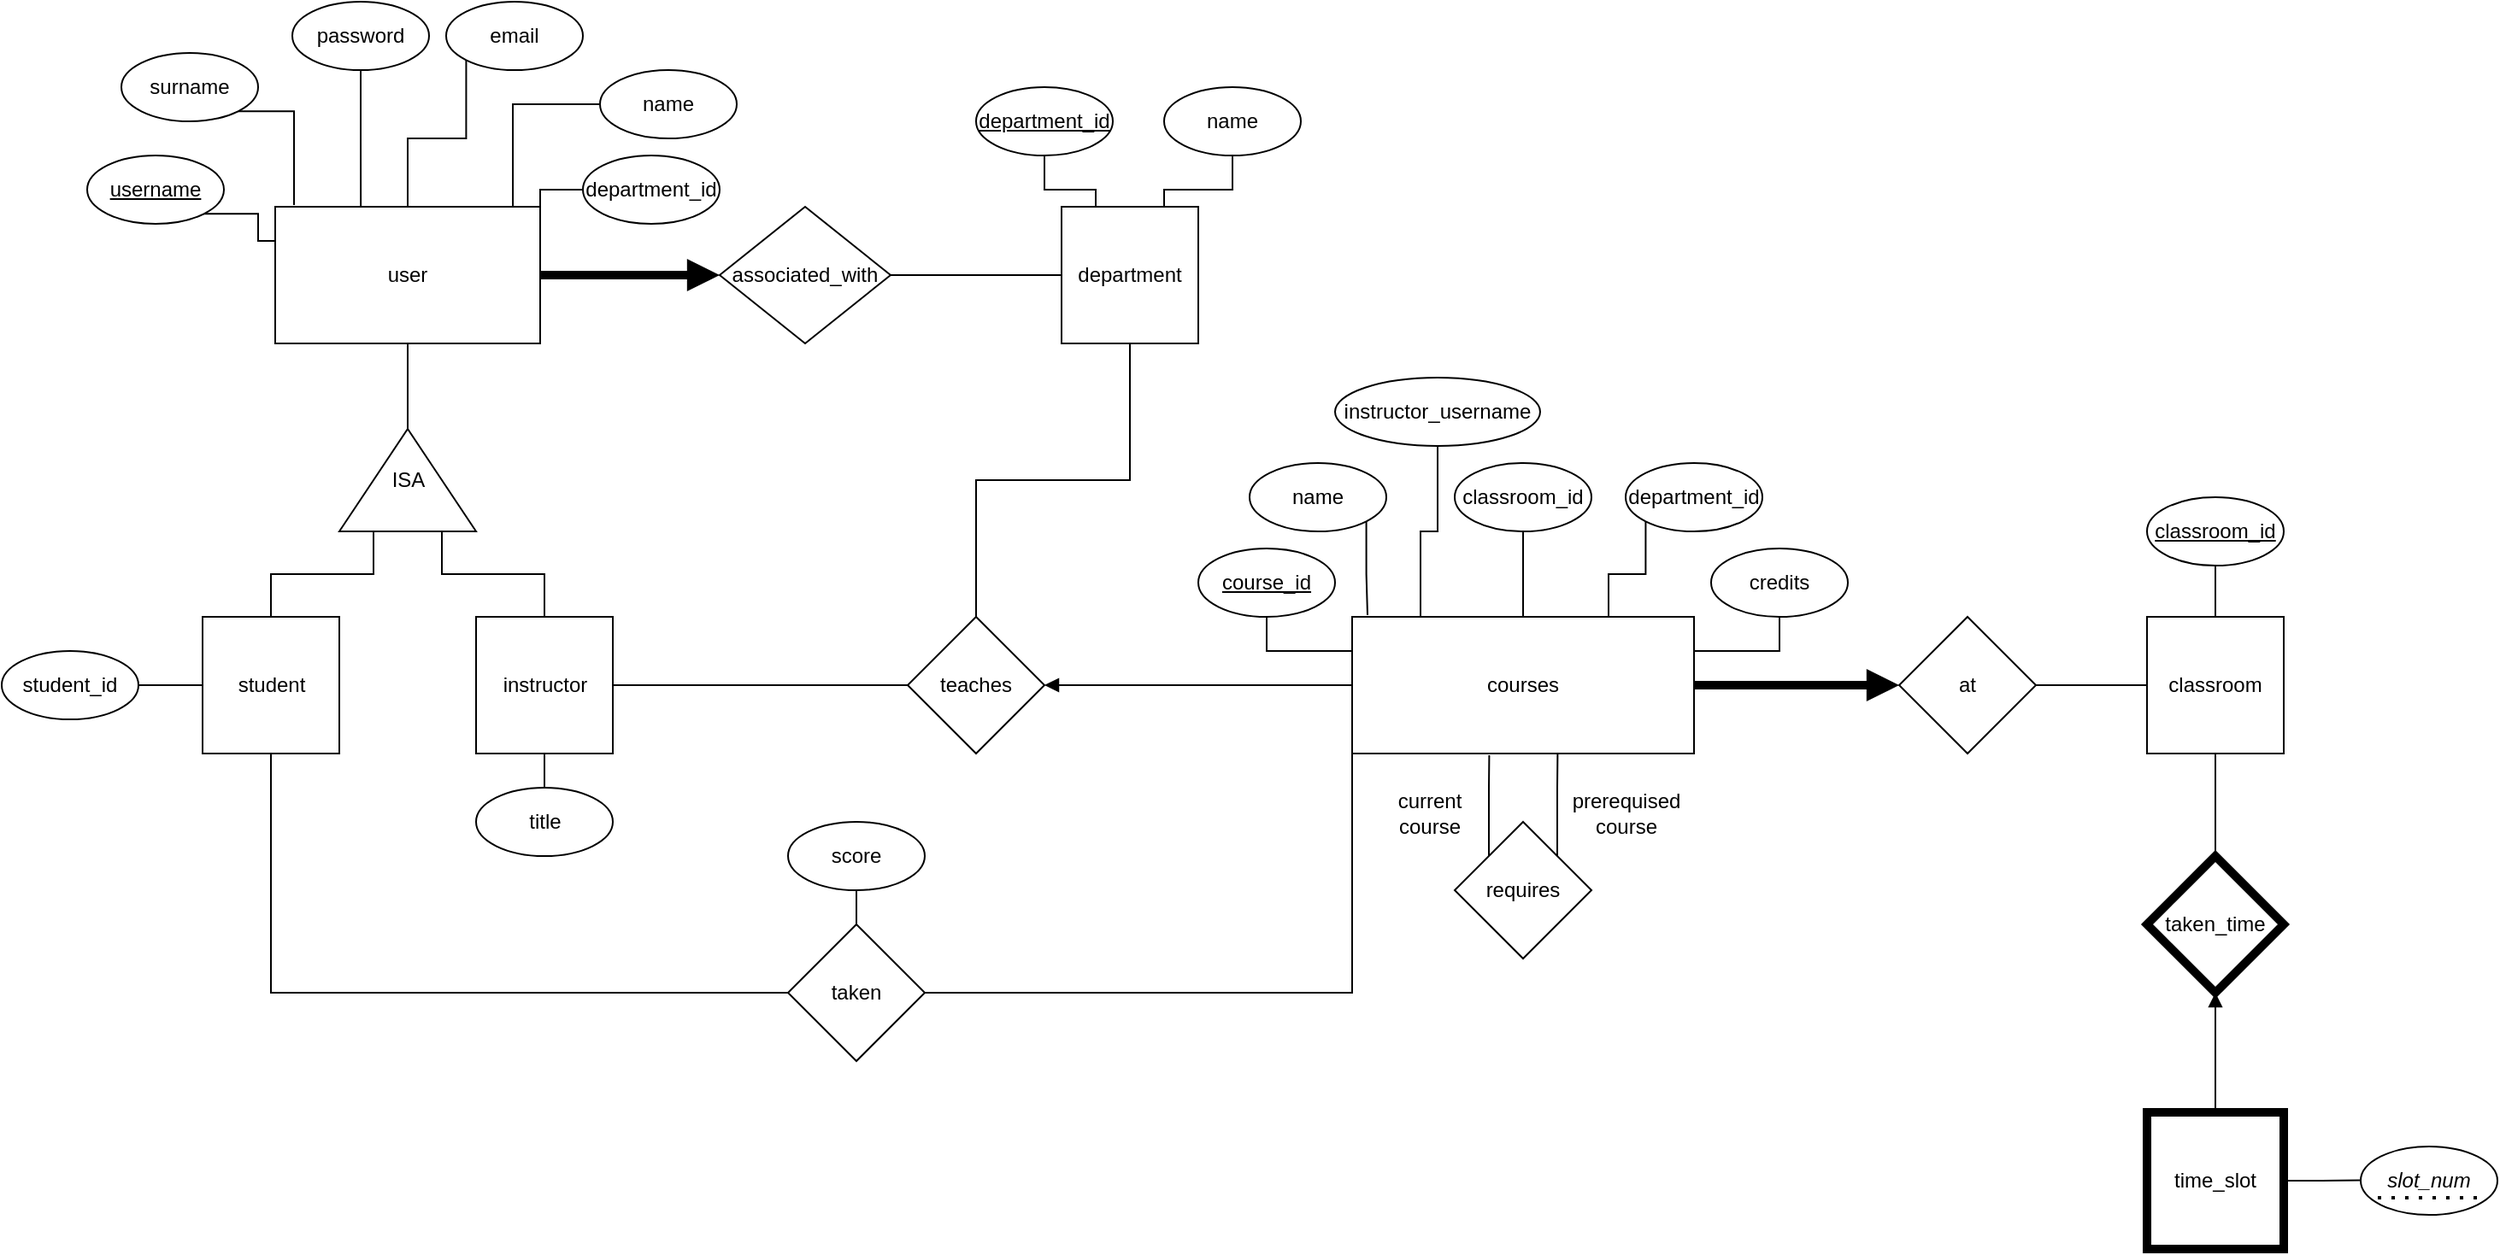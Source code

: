 <mxfile version="17.4.4" type="github">
  <diagram id="R2lEEEUBdFMjLlhIrx00" name="Page-1">
    <mxGraphModel dx="2631" dy="1004" grid="1" gridSize="10" guides="1" tooltips="1" connect="1" arrows="1" fold="1" page="1" pageScale="1" pageWidth="850" pageHeight="1100" math="0" shadow="0" extFonts="Permanent Marker^https://fonts.googleapis.com/css?family=Permanent+Marker">
      <root>
        <mxCell id="0" />
        <mxCell id="1" parent="0" />
        <mxCell id="x4heFPDMe5_algzMmjP7-62" style="edgeStyle=orthogonalEdgeStyle;rounded=0;orthogonalLoop=1;jettySize=auto;html=1;exitX=1;exitY=0.5;exitDx=0;exitDy=0;entryX=0;entryY=0.5;entryDx=0;entryDy=0;endArrow=block;endFill=1;strokeWidth=5;" edge="1" parent="1" source="x4heFPDMe5_algzMmjP7-30" target="x4heFPDMe5_algzMmjP7-35">
          <mxGeometry relative="1" as="geometry" />
        </mxCell>
        <mxCell id="x4heFPDMe5_algzMmjP7-30" value="user" style="whiteSpace=wrap;html=1;" vertex="1" parent="1">
          <mxGeometry x="140" y="200" width="155" height="80" as="geometry" />
        </mxCell>
        <mxCell id="x4heFPDMe5_algzMmjP7-77" style="edgeStyle=orthogonalEdgeStyle;rounded=0;orthogonalLoop=1;jettySize=auto;html=1;exitX=0.5;exitY=1;exitDx=0;exitDy=0;entryX=0.5;entryY=0;entryDx=0;entryDy=0;endArrow=none;endFill=0;strokeWidth=1;" edge="1" parent="1" source="x4heFPDMe5_algzMmjP7-31" target="x4heFPDMe5_algzMmjP7-36">
          <mxGeometry relative="1" as="geometry" />
        </mxCell>
        <mxCell id="x4heFPDMe5_algzMmjP7-31" value="department" style="whiteSpace=wrap;html=1;aspect=fixed;" vertex="1" parent="1">
          <mxGeometry x="600" y="200" width="80" height="80" as="geometry" />
        </mxCell>
        <mxCell id="x4heFPDMe5_algzMmjP7-69" style="edgeStyle=orthogonalEdgeStyle;rounded=0;orthogonalLoop=1;jettySize=auto;html=1;exitX=0;exitY=0.75;exitDx=0;exitDy=0;entryX=0.5;entryY=0;entryDx=0;entryDy=0;endArrow=none;endFill=0;strokeWidth=1;" edge="1" parent="1" source="x4heFPDMe5_algzMmjP7-32" target="x4heFPDMe5_algzMmjP7-34">
          <mxGeometry relative="1" as="geometry" />
        </mxCell>
        <mxCell id="x4heFPDMe5_algzMmjP7-70" style="edgeStyle=orthogonalEdgeStyle;rounded=0;orthogonalLoop=1;jettySize=auto;html=1;exitX=1;exitY=0.5;exitDx=0;exitDy=0;entryX=0.5;entryY=1;entryDx=0;entryDy=0;endArrow=none;endFill=0;strokeWidth=1;" edge="1" parent="1" source="x4heFPDMe5_algzMmjP7-32" target="x4heFPDMe5_algzMmjP7-30">
          <mxGeometry relative="1" as="geometry" />
        </mxCell>
        <mxCell id="x4heFPDMe5_algzMmjP7-32" value="ISA" style="triangle;whiteSpace=wrap;html=1;direction=north;" vertex="1" parent="1">
          <mxGeometry x="177.5" y="330" width="80" height="60" as="geometry" />
        </mxCell>
        <mxCell id="x4heFPDMe5_algzMmjP7-68" style="edgeStyle=orthogonalEdgeStyle;rounded=0;orthogonalLoop=1;jettySize=auto;html=1;exitX=0.5;exitY=0;exitDx=0;exitDy=0;entryX=0;entryY=0.25;entryDx=0;entryDy=0;endArrow=none;endFill=0;strokeWidth=1;" edge="1" parent="1" source="x4heFPDMe5_algzMmjP7-33" target="x4heFPDMe5_algzMmjP7-32">
          <mxGeometry relative="1" as="geometry" />
        </mxCell>
        <mxCell id="x4heFPDMe5_algzMmjP7-107" style="edgeStyle=orthogonalEdgeStyle;rounded=0;orthogonalLoop=1;jettySize=auto;html=1;exitX=0.5;exitY=1;exitDx=0;exitDy=0;entryX=0;entryY=0.5;entryDx=0;entryDy=0;startArrow=none;startFill=0;endArrow=none;endFill=0;strokeWidth=1;" edge="1" parent="1" source="x4heFPDMe5_algzMmjP7-33" target="x4heFPDMe5_algzMmjP7-106">
          <mxGeometry relative="1" as="geometry" />
        </mxCell>
        <mxCell id="x4heFPDMe5_algzMmjP7-33" value="student" style="whiteSpace=wrap;html=1;aspect=fixed;" vertex="1" parent="1">
          <mxGeometry x="97.5" y="440" width="80" height="80" as="geometry" />
        </mxCell>
        <mxCell id="x4heFPDMe5_algzMmjP7-76" style="edgeStyle=orthogonalEdgeStyle;rounded=0;orthogonalLoop=1;jettySize=auto;html=1;exitX=1;exitY=0.5;exitDx=0;exitDy=0;endArrow=none;endFill=0;strokeWidth=1;" edge="1" parent="1" source="x4heFPDMe5_algzMmjP7-34" target="x4heFPDMe5_algzMmjP7-36">
          <mxGeometry relative="1" as="geometry" />
        </mxCell>
        <mxCell id="x4heFPDMe5_algzMmjP7-34" value="instructor" style="whiteSpace=wrap;html=1;aspect=fixed;" vertex="1" parent="1">
          <mxGeometry x="257.5" y="440" width="80" height="80" as="geometry" />
        </mxCell>
        <mxCell id="x4heFPDMe5_algzMmjP7-63" style="edgeStyle=orthogonalEdgeStyle;rounded=0;orthogonalLoop=1;jettySize=auto;html=1;exitX=1;exitY=0.5;exitDx=0;exitDy=0;entryX=0;entryY=0.5;entryDx=0;entryDy=0;endArrow=none;endFill=0;" edge="1" parent="1" source="x4heFPDMe5_algzMmjP7-35" target="x4heFPDMe5_algzMmjP7-31">
          <mxGeometry relative="1" as="geometry" />
        </mxCell>
        <mxCell id="x4heFPDMe5_algzMmjP7-35" value="associated_with" style="rhombus;whiteSpace=wrap;html=1;" vertex="1" parent="1">
          <mxGeometry x="400" y="200" width="100" height="80" as="geometry" />
        </mxCell>
        <mxCell id="x4heFPDMe5_algzMmjP7-78" style="edgeStyle=orthogonalEdgeStyle;rounded=0;orthogonalLoop=1;jettySize=auto;html=1;exitX=1;exitY=0.5;exitDx=0;exitDy=0;entryX=0;entryY=0.5;entryDx=0;entryDy=0;endArrow=none;endFill=0;strokeWidth=1;startArrow=block;startFill=1;" edge="1" parent="1" source="x4heFPDMe5_algzMmjP7-36" target="x4heFPDMe5_algzMmjP7-37">
          <mxGeometry relative="1" as="geometry" />
        </mxCell>
        <mxCell id="x4heFPDMe5_algzMmjP7-36" value="teaches" style="rhombus;whiteSpace=wrap;html=1;" vertex="1" parent="1">
          <mxGeometry x="510" y="440" width="80" height="80" as="geometry" />
        </mxCell>
        <mxCell id="x4heFPDMe5_algzMmjP7-92" style="edgeStyle=orthogonalEdgeStyle;rounded=0;orthogonalLoop=1;jettySize=auto;html=1;exitX=1;exitY=0.5;exitDx=0;exitDy=0;entryX=0;entryY=0.5;entryDx=0;entryDy=0;startArrow=none;startFill=0;endArrow=block;endFill=1;strokeWidth=5;" edge="1" parent="1" source="x4heFPDMe5_algzMmjP7-37" target="x4heFPDMe5_algzMmjP7-39">
          <mxGeometry relative="1" as="geometry" />
        </mxCell>
        <mxCell id="x4heFPDMe5_algzMmjP7-108" style="edgeStyle=orthogonalEdgeStyle;rounded=0;orthogonalLoop=1;jettySize=auto;html=1;exitX=0;exitY=1;exitDx=0;exitDy=0;entryX=1;entryY=0.5;entryDx=0;entryDy=0;startArrow=none;startFill=0;endArrow=none;endFill=0;strokeWidth=1;" edge="1" parent="1" source="x4heFPDMe5_algzMmjP7-37" target="x4heFPDMe5_algzMmjP7-106">
          <mxGeometry relative="1" as="geometry" />
        </mxCell>
        <mxCell id="x4heFPDMe5_algzMmjP7-37" value="courses" style="whiteSpace=wrap;html=1;" vertex="1" parent="1">
          <mxGeometry x="770" y="440" width="200" height="80" as="geometry" />
        </mxCell>
        <mxCell id="x4heFPDMe5_algzMmjP7-101" style="edgeStyle=orthogonalEdgeStyle;rounded=0;orthogonalLoop=1;jettySize=auto;html=1;exitX=1;exitY=0;exitDx=0;exitDy=0;entryX=0.601;entryY=0.997;entryDx=0;entryDy=0;entryPerimeter=0;startArrow=none;startFill=0;endArrow=none;endFill=0;strokeWidth=1;" edge="1" parent="1" source="x4heFPDMe5_algzMmjP7-38" target="x4heFPDMe5_algzMmjP7-37">
          <mxGeometry relative="1" as="geometry" />
        </mxCell>
        <mxCell id="x4heFPDMe5_algzMmjP7-103" style="edgeStyle=orthogonalEdgeStyle;rounded=0;orthogonalLoop=1;jettySize=auto;html=1;exitX=0;exitY=0;exitDx=0;exitDy=0;entryX=0.401;entryY=1.012;entryDx=0;entryDy=0;entryPerimeter=0;startArrow=none;startFill=0;endArrow=none;endFill=0;strokeWidth=1;" edge="1" parent="1" source="x4heFPDMe5_algzMmjP7-38" target="x4heFPDMe5_algzMmjP7-37">
          <mxGeometry relative="1" as="geometry" />
        </mxCell>
        <mxCell id="x4heFPDMe5_algzMmjP7-38" value="requires" style="rhombus;whiteSpace=wrap;html=1;" vertex="1" parent="1">
          <mxGeometry x="830" y="560" width="80" height="80" as="geometry" />
        </mxCell>
        <mxCell id="x4heFPDMe5_algzMmjP7-93" style="edgeStyle=orthogonalEdgeStyle;rounded=0;orthogonalLoop=1;jettySize=auto;html=1;exitX=1;exitY=0.5;exitDx=0;exitDy=0;entryX=0;entryY=0.5;entryDx=0;entryDy=0;startArrow=none;startFill=0;endArrow=none;endFill=0;strokeWidth=1;" edge="1" parent="1" source="x4heFPDMe5_algzMmjP7-39" target="x4heFPDMe5_algzMmjP7-40">
          <mxGeometry relative="1" as="geometry" />
        </mxCell>
        <mxCell id="x4heFPDMe5_algzMmjP7-39" value="at" style="rhombus;whiteSpace=wrap;html=1;" vertex="1" parent="1">
          <mxGeometry x="1090" y="440" width="80" height="80" as="geometry" />
        </mxCell>
        <mxCell id="x4heFPDMe5_algzMmjP7-40" value="classroom" style="whiteSpace=wrap;html=1;aspect=fixed;" vertex="1" parent="1">
          <mxGeometry x="1235" y="440" width="80" height="80" as="geometry" />
        </mxCell>
        <mxCell id="x4heFPDMe5_algzMmjP7-94" style="edgeStyle=orthogonalEdgeStyle;rounded=0;orthogonalLoop=1;jettySize=auto;html=1;exitX=0.5;exitY=0;exitDx=0;exitDy=0;entryX=0.5;entryY=1;entryDx=0;entryDy=0;startArrow=none;startFill=0;endArrow=none;endFill=0;strokeWidth=1;" edge="1" parent="1" source="x4heFPDMe5_algzMmjP7-41" target="x4heFPDMe5_algzMmjP7-40">
          <mxGeometry relative="1" as="geometry" />
        </mxCell>
        <mxCell id="x4heFPDMe5_algzMmjP7-95" style="edgeStyle=orthogonalEdgeStyle;rounded=0;orthogonalLoop=1;jettySize=auto;html=1;exitX=0.5;exitY=1;exitDx=0;exitDy=0;entryX=0.5;entryY=0;entryDx=0;entryDy=0;startArrow=block;startFill=1;endArrow=none;endFill=0;strokeWidth=1;" edge="1" parent="1" source="x4heFPDMe5_algzMmjP7-41" target="x4heFPDMe5_algzMmjP7-42">
          <mxGeometry relative="1" as="geometry" />
        </mxCell>
        <mxCell id="x4heFPDMe5_algzMmjP7-41" value="taken_time" style="rhombus;whiteSpace=wrap;html=1;strokeWidth=5;" vertex="1" parent="1">
          <mxGeometry x="1235" y="580" width="80" height="80" as="geometry" />
        </mxCell>
        <mxCell id="x4heFPDMe5_algzMmjP7-96" style="edgeStyle=orthogonalEdgeStyle;rounded=0;orthogonalLoop=1;jettySize=auto;html=1;exitX=1;exitY=0.5;exitDx=0;exitDy=0;startArrow=none;startFill=0;endArrow=none;endFill=0;strokeWidth=1;" edge="1" parent="1" source="x4heFPDMe5_algzMmjP7-42">
          <mxGeometry relative="1" as="geometry">
            <mxPoint x="1360" y="769.75" as="targetPoint" />
          </mxGeometry>
        </mxCell>
        <mxCell id="x4heFPDMe5_algzMmjP7-42" value="time_slot" style="whiteSpace=wrap;html=1;aspect=fixed;strokeWidth=5;" vertex="1" parent="1">
          <mxGeometry x="1235" y="730" width="80" height="80" as="geometry" />
        </mxCell>
        <mxCell id="x4heFPDMe5_algzMmjP7-56" style="edgeStyle=orthogonalEdgeStyle;rounded=0;orthogonalLoop=1;jettySize=auto;html=1;exitX=1;exitY=1;exitDx=0;exitDy=0;entryX=0;entryY=0.25;entryDx=0;entryDy=0;endArrow=none;endFill=0;" edge="1" parent="1" source="x4heFPDMe5_algzMmjP7-43" target="x4heFPDMe5_algzMmjP7-30">
          <mxGeometry relative="1" as="geometry" />
        </mxCell>
        <mxCell id="x4heFPDMe5_algzMmjP7-43" value="&lt;u&gt;username&lt;/u&gt;" style="ellipse;whiteSpace=wrap;html=1;" vertex="1" parent="1">
          <mxGeometry x="30" y="170" width="80" height="40" as="geometry" />
        </mxCell>
        <mxCell id="x4heFPDMe5_algzMmjP7-61" style="edgeStyle=orthogonalEdgeStyle;rounded=0;orthogonalLoop=1;jettySize=auto;html=1;exitX=0;exitY=0.5;exitDx=0;exitDy=0;entryX=1;entryY=0.25;entryDx=0;entryDy=0;endArrow=none;endFill=0;" edge="1" parent="1" source="x4heFPDMe5_algzMmjP7-44" target="x4heFPDMe5_algzMmjP7-30">
          <mxGeometry relative="1" as="geometry" />
        </mxCell>
        <mxCell id="x4heFPDMe5_algzMmjP7-44" value="department_id" style="ellipse;whiteSpace=wrap;html=1;" vertex="1" parent="1">
          <mxGeometry x="320" y="170" width="80" height="40" as="geometry" />
        </mxCell>
        <mxCell id="x4heFPDMe5_algzMmjP7-58" style="edgeStyle=orthogonalEdgeStyle;rounded=0;orthogonalLoop=1;jettySize=auto;html=1;exitX=0.5;exitY=1;exitDx=0;exitDy=0;entryX=0.323;entryY=0;entryDx=0;entryDy=0;entryPerimeter=0;endArrow=none;endFill=0;" edge="1" parent="1" source="x4heFPDMe5_algzMmjP7-46" target="x4heFPDMe5_algzMmjP7-30">
          <mxGeometry relative="1" as="geometry" />
        </mxCell>
        <mxCell id="x4heFPDMe5_algzMmjP7-46" value="password" style="ellipse;whiteSpace=wrap;html=1;" vertex="1" parent="1">
          <mxGeometry x="150" y="80" width="80" height="40" as="geometry" />
        </mxCell>
        <mxCell id="x4heFPDMe5_algzMmjP7-60" style="edgeStyle=orthogonalEdgeStyle;rounded=0;orthogonalLoop=1;jettySize=auto;html=1;exitX=0;exitY=0.5;exitDx=0;exitDy=0;entryX=0.897;entryY=0;entryDx=0;entryDy=0;entryPerimeter=0;endArrow=none;endFill=0;" edge="1" parent="1" source="x4heFPDMe5_algzMmjP7-47" target="x4heFPDMe5_algzMmjP7-30">
          <mxGeometry relative="1" as="geometry" />
        </mxCell>
        <mxCell id="x4heFPDMe5_algzMmjP7-47" value="name" style="ellipse;whiteSpace=wrap;html=1;" vertex="1" parent="1">
          <mxGeometry x="330" y="120" width="80" height="40" as="geometry" />
        </mxCell>
        <mxCell id="x4heFPDMe5_algzMmjP7-59" style="edgeStyle=orthogonalEdgeStyle;rounded=0;orthogonalLoop=1;jettySize=auto;html=1;exitX=0;exitY=1;exitDx=0;exitDy=0;endArrow=none;endFill=0;" edge="1" parent="1" source="x4heFPDMe5_algzMmjP7-48" target="x4heFPDMe5_algzMmjP7-30">
          <mxGeometry relative="1" as="geometry" />
        </mxCell>
        <mxCell id="x4heFPDMe5_algzMmjP7-48" value="email" style="ellipse;whiteSpace=wrap;html=1;" vertex="1" parent="1">
          <mxGeometry x="240" y="80" width="80" height="40" as="geometry" />
        </mxCell>
        <mxCell id="x4heFPDMe5_algzMmjP7-57" style="edgeStyle=orthogonalEdgeStyle;rounded=0;orthogonalLoop=1;jettySize=auto;html=1;exitX=1;exitY=1;exitDx=0;exitDy=0;entryX=0.071;entryY=-0.012;entryDx=0;entryDy=0;entryPerimeter=0;endArrow=none;endFill=0;" edge="1" parent="1" source="x4heFPDMe5_algzMmjP7-50" target="x4heFPDMe5_algzMmjP7-30">
          <mxGeometry relative="1" as="geometry" />
        </mxCell>
        <mxCell id="x4heFPDMe5_algzMmjP7-50" value="surname" style="ellipse;whiteSpace=wrap;html=1;" vertex="1" parent="1">
          <mxGeometry x="50" y="110" width="80" height="40" as="geometry" />
        </mxCell>
        <mxCell id="x4heFPDMe5_algzMmjP7-66" style="edgeStyle=orthogonalEdgeStyle;rounded=0;orthogonalLoop=1;jettySize=auto;html=1;exitX=0.5;exitY=1;exitDx=0;exitDy=0;entryX=0.25;entryY=0;entryDx=0;entryDy=0;endArrow=none;endFill=0;" edge="1" parent="1" source="x4heFPDMe5_algzMmjP7-64" target="x4heFPDMe5_algzMmjP7-31">
          <mxGeometry relative="1" as="geometry" />
        </mxCell>
        <mxCell id="x4heFPDMe5_algzMmjP7-64" value="&lt;u&gt;department_id&lt;/u&gt;" style="ellipse;whiteSpace=wrap;html=1;" vertex="1" parent="1">
          <mxGeometry x="550" y="130" width="80" height="40" as="geometry" />
        </mxCell>
        <mxCell id="x4heFPDMe5_algzMmjP7-67" style="edgeStyle=orthogonalEdgeStyle;rounded=0;orthogonalLoop=1;jettySize=auto;html=1;exitX=0.5;exitY=1;exitDx=0;exitDy=0;entryX=0.75;entryY=0;entryDx=0;entryDy=0;endArrow=none;endFill=0;" edge="1" parent="1" source="x4heFPDMe5_algzMmjP7-65" target="x4heFPDMe5_algzMmjP7-31">
          <mxGeometry relative="1" as="geometry" />
        </mxCell>
        <mxCell id="x4heFPDMe5_algzMmjP7-65" value="name" style="ellipse;whiteSpace=wrap;html=1;" vertex="1" parent="1">
          <mxGeometry x="660" y="130" width="80" height="40" as="geometry" />
        </mxCell>
        <mxCell id="x4heFPDMe5_algzMmjP7-72" style="edgeStyle=orthogonalEdgeStyle;rounded=0;orthogonalLoop=1;jettySize=auto;html=1;exitX=0.5;exitY=0;exitDx=0;exitDy=0;entryX=0.5;entryY=1;entryDx=0;entryDy=0;endArrow=none;endFill=0;strokeWidth=1;" edge="1" parent="1" source="x4heFPDMe5_algzMmjP7-71" target="x4heFPDMe5_algzMmjP7-34">
          <mxGeometry relative="1" as="geometry" />
        </mxCell>
        <mxCell id="x4heFPDMe5_algzMmjP7-71" value="title" style="ellipse;whiteSpace=wrap;html=1;" vertex="1" parent="1">
          <mxGeometry x="257.5" y="540" width="80" height="40" as="geometry" />
        </mxCell>
        <mxCell id="x4heFPDMe5_algzMmjP7-75" style="edgeStyle=orthogonalEdgeStyle;rounded=0;orthogonalLoop=1;jettySize=auto;html=1;exitX=1;exitY=0.5;exitDx=0;exitDy=0;entryX=0;entryY=0.5;entryDx=0;entryDy=0;endArrow=none;endFill=0;strokeWidth=1;" edge="1" parent="1" source="x4heFPDMe5_algzMmjP7-73" target="x4heFPDMe5_algzMmjP7-33">
          <mxGeometry relative="1" as="geometry" />
        </mxCell>
        <mxCell id="x4heFPDMe5_algzMmjP7-73" value="student_id" style="ellipse;whiteSpace=wrap;html=1;" vertex="1" parent="1">
          <mxGeometry x="-20" y="460" width="80" height="40" as="geometry" />
        </mxCell>
        <mxCell id="x4heFPDMe5_algzMmjP7-86" style="edgeStyle=orthogonalEdgeStyle;rounded=0;orthogonalLoop=1;jettySize=auto;html=1;exitX=0.5;exitY=1;exitDx=0;exitDy=0;entryX=0;entryY=0.25;entryDx=0;entryDy=0;startArrow=none;startFill=0;endArrow=none;endFill=0;strokeWidth=1;" edge="1" parent="1" source="x4heFPDMe5_algzMmjP7-79" target="x4heFPDMe5_algzMmjP7-37">
          <mxGeometry relative="1" as="geometry" />
        </mxCell>
        <mxCell id="x4heFPDMe5_algzMmjP7-79" value="&lt;u&gt;course_id&lt;/u&gt;" style="ellipse;whiteSpace=wrap;html=1;" vertex="1" parent="1">
          <mxGeometry x="680" y="400" width="80" height="40" as="geometry" />
        </mxCell>
        <mxCell id="x4heFPDMe5_algzMmjP7-87" style="edgeStyle=orthogonalEdgeStyle;rounded=0;orthogonalLoop=1;jettySize=auto;html=1;exitX=1;exitY=1;exitDx=0;exitDy=0;entryX=0.045;entryY=-0.012;entryDx=0;entryDy=0;entryPerimeter=0;startArrow=none;startFill=0;endArrow=none;endFill=0;strokeWidth=1;" edge="1" parent="1" source="x4heFPDMe5_algzMmjP7-80" target="x4heFPDMe5_algzMmjP7-37">
          <mxGeometry relative="1" as="geometry" />
        </mxCell>
        <mxCell id="x4heFPDMe5_algzMmjP7-80" value="name" style="ellipse;whiteSpace=wrap;html=1;" vertex="1" parent="1">
          <mxGeometry x="710" y="350" width="80" height="40" as="geometry" />
        </mxCell>
        <mxCell id="x4heFPDMe5_algzMmjP7-90" style="edgeStyle=orthogonalEdgeStyle;rounded=0;orthogonalLoop=1;jettySize=auto;html=1;exitX=0;exitY=1;exitDx=0;exitDy=0;entryX=0.75;entryY=0;entryDx=0;entryDy=0;startArrow=none;startFill=0;endArrow=none;endFill=0;strokeWidth=1;" edge="1" parent="1" source="x4heFPDMe5_algzMmjP7-81" target="x4heFPDMe5_algzMmjP7-37">
          <mxGeometry relative="1" as="geometry" />
        </mxCell>
        <mxCell id="x4heFPDMe5_algzMmjP7-81" value="department_id" style="ellipse;whiteSpace=wrap;html=1;" vertex="1" parent="1">
          <mxGeometry x="930" y="350" width="80" height="40" as="geometry" />
        </mxCell>
        <mxCell id="x4heFPDMe5_algzMmjP7-91" style="edgeStyle=orthogonalEdgeStyle;rounded=0;orthogonalLoop=1;jettySize=auto;html=1;exitX=0.5;exitY=1;exitDx=0;exitDy=0;entryX=1;entryY=0.25;entryDx=0;entryDy=0;startArrow=none;startFill=0;endArrow=none;endFill=0;strokeWidth=1;" edge="1" parent="1" source="x4heFPDMe5_algzMmjP7-82" target="x4heFPDMe5_algzMmjP7-37">
          <mxGeometry relative="1" as="geometry" />
        </mxCell>
        <mxCell id="x4heFPDMe5_algzMmjP7-82" value="credits" style="ellipse;whiteSpace=wrap;html=1;" vertex="1" parent="1">
          <mxGeometry x="980" y="400" width="80" height="40" as="geometry" />
        </mxCell>
        <mxCell id="x4heFPDMe5_algzMmjP7-88" style="edgeStyle=orthogonalEdgeStyle;rounded=0;orthogonalLoop=1;jettySize=auto;html=1;exitX=0.5;exitY=1;exitDx=0;exitDy=0;entryX=0.2;entryY=0;entryDx=0;entryDy=0;entryPerimeter=0;startArrow=none;startFill=0;endArrow=none;endFill=0;strokeWidth=1;" edge="1" parent="1" source="x4heFPDMe5_algzMmjP7-83" target="x4heFPDMe5_algzMmjP7-37">
          <mxGeometry relative="1" as="geometry" />
        </mxCell>
        <mxCell id="x4heFPDMe5_algzMmjP7-83" value="instructor_username" style="ellipse;whiteSpace=wrap;html=1;" vertex="1" parent="1">
          <mxGeometry x="760" y="300" width="120" height="40" as="geometry" />
        </mxCell>
        <mxCell id="x4heFPDMe5_algzMmjP7-89" style="edgeStyle=orthogonalEdgeStyle;rounded=0;orthogonalLoop=1;jettySize=auto;html=1;exitX=0.5;exitY=1;exitDx=0;exitDy=0;entryX=0.5;entryY=0;entryDx=0;entryDy=0;startArrow=none;startFill=0;endArrow=none;endFill=0;strokeWidth=1;" edge="1" parent="1" source="x4heFPDMe5_algzMmjP7-84" target="x4heFPDMe5_algzMmjP7-37">
          <mxGeometry relative="1" as="geometry" />
        </mxCell>
        <mxCell id="x4heFPDMe5_algzMmjP7-84" value="classroom_id" style="ellipse;whiteSpace=wrap;html=1;" vertex="1" parent="1">
          <mxGeometry x="830" y="350" width="80" height="40" as="geometry" />
        </mxCell>
        <mxCell id="x4heFPDMe5_algzMmjP7-97" value="&lt;i&gt;slot_num&lt;/i&gt;" style="ellipse;whiteSpace=wrap;html=1;" vertex="1" parent="1">
          <mxGeometry x="1360" y="750" width="80" height="40" as="geometry" />
        </mxCell>
        <mxCell id="x4heFPDMe5_algzMmjP7-98" value="" style="endArrow=none;dashed=1;html=1;dashPattern=1 3;strokeWidth=2;rounded=0;" edge="1" parent="1">
          <mxGeometry width="50" height="50" relative="1" as="geometry">
            <mxPoint x="1370" y="780" as="sourcePoint" />
            <mxPoint x="1430" y="780" as="targetPoint" />
            <Array as="points" />
          </mxGeometry>
        </mxCell>
        <mxCell id="x4heFPDMe5_algzMmjP7-100" style="edgeStyle=orthogonalEdgeStyle;rounded=0;orthogonalLoop=1;jettySize=auto;html=1;exitX=0.5;exitY=1;exitDx=0;exitDy=0;entryX=0.5;entryY=0;entryDx=0;entryDy=0;startArrow=none;startFill=0;endArrow=none;endFill=0;strokeWidth=1;" edge="1" parent="1" source="x4heFPDMe5_algzMmjP7-99" target="x4heFPDMe5_algzMmjP7-40">
          <mxGeometry relative="1" as="geometry" />
        </mxCell>
        <mxCell id="x4heFPDMe5_algzMmjP7-99" value="&lt;u&gt;classroom_id&lt;/u&gt;" style="ellipse;whiteSpace=wrap;html=1;" vertex="1" parent="1">
          <mxGeometry x="1235" y="370" width="80" height="40" as="geometry" />
        </mxCell>
        <mxCell id="x4heFPDMe5_algzMmjP7-104" value="prerequised&lt;br&gt;course" style="text;html=1;align=center;verticalAlign=middle;resizable=0;points=[];autosize=1;strokeColor=none;fillColor=none;" vertex="1" parent="1">
          <mxGeometry x="890" y="540" width="80" height="30" as="geometry" />
        </mxCell>
        <mxCell id="x4heFPDMe5_algzMmjP7-105" value="current&lt;br&gt;course" style="text;html=1;align=center;verticalAlign=middle;resizable=0;points=[];autosize=1;strokeColor=none;fillColor=none;" vertex="1" parent="1">
          <mxGeometry x="790" y="540" width="50" height="30" as="geometry" />
        </mxCell>
        <mxCell id="x4heFPDMe5_algzMmjP7-115" style="edgeStyle=orthogonalEdgeStyle;rounded=0;orthogonalLoop=1;jettySize=auto;html=1;exitX=0.5;exitY=0;exitDx=0;exitDy=0;entryX=0.5;entryY=1;entryDx=0;entryDy=0;startArrow=none;startFill=0;endArrow=none;endFill=0;strokeWidth=1;" edge="1" parent="1" source="x4heFPDMe5_algzMmjP7-106" target="x4heFPDMe5_algzMmjP7-112">
          <mxGeometry relative="1" as="geometry" />
        </mxCell>
        <mxCell id="x4heFPDMe5_algzMmjP7-106" value="taken" style="rhombus;whiteSpace=wrap;html=1;strokeWidth=1;" vertex="1" parent="1">
          <mxGeometry x="440" y="620" width="80" height="80" as="geometry" />
        </mxCell>
        <mxCell id="x4heFPDMe5_algzMmjP7-112" value="score" style="ellipse;whiteSpace=wrap;html=1;" vertex="1" parent="1">
          <mxGeometry x="440" y="560" width="80" height="40" as="geometry" />
        </mxCell>
      </root>
    </mxGraphModel>
  </diagram>
</mxfile>
